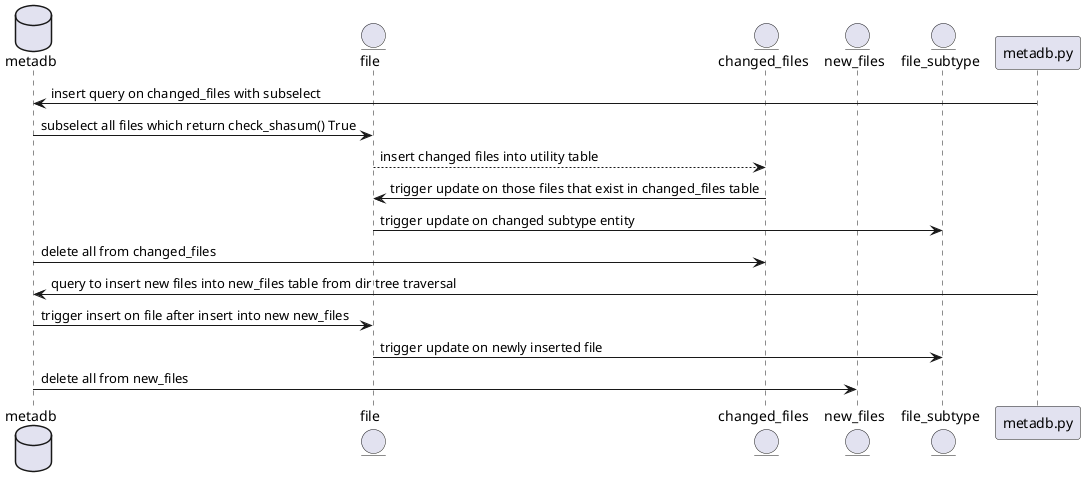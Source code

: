 @startuml
database metadb
entity file
entity changed_files
entity new_files
entity file_subtype

' we might need CTE for temp tables
' https://stackoverflow.com/a/26492971/3701431

' metadb.py -> metadb: query to insert new files into new_files utility table

metadb.py -> metadb: insert query on changed_files with subselect
metadb -> file: subselect all files which return check_shasum() True
file --> changed_files: insert changed files into utility table
changed_files -> file: trigger update on those files that exist in changed_files table
file->file_subtype: trigger update on changed subtype entity
metadb -> changed_files: delete all from changed_files


metadb.py ->metadb: query to insert new files into new_files table from dir tree traversal
metadb -> file: trigger insert on file after insert into new new_files
file -> file_subtype: trigger update on newly inserted file
metadb -> new_files: delete all from new_files

@enduml
